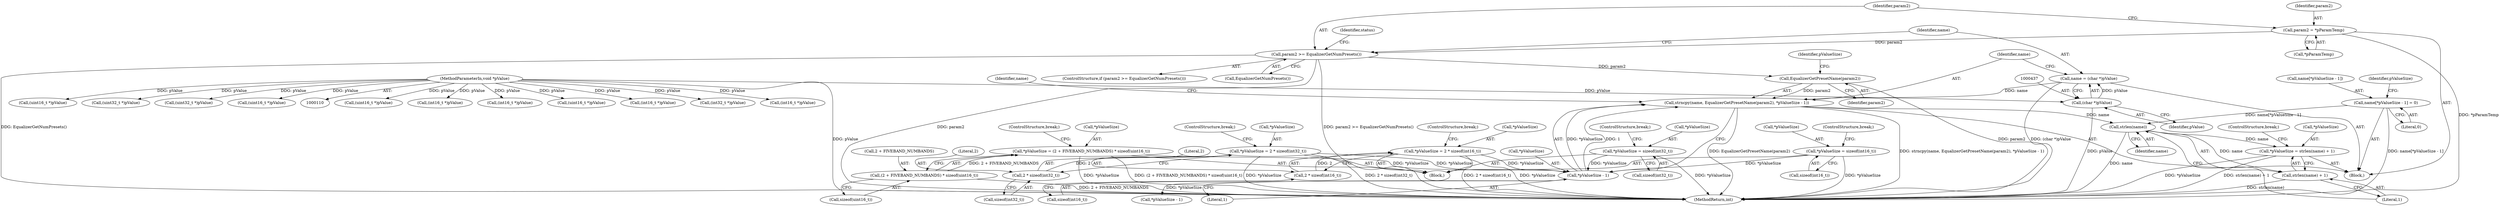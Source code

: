 digraph "0_Android_c66c43ad571ed2590dcd55a762c73c90d9744bac@API" {
"1000459" [label="(Call,strlen(name))"];
"1000439" [label="(Call,strncpy(name, EqualizerGetPresetName(param2), *pValueSize - 1))"];
"1000434" [label="(Call,name = (char *)pValue)"];
"1000436" [label="(Call,(char *)pValue)"];
"1000114" [label="(MethodParameterIn,void *pValue)"];
"1000441" [label="(Call,EqualizerGetPresetName(param2))"];
"1000425" [label="(Call,param2 >= EqualizerGetNumPresets())"];
"1000420" [label="(Call,param2 = *pParamTemp)"];
"1000443" [label="(Call,*pValueSize - 1)"];
"1000258" [label="(Call,*pValueSize = (2 + FIVEBAND_NUMBANDS) * sizeof(uint16_t))"];
"1000261" [label="(Call,(2 + FIVEBAND_NUMBANDS) * sizeof(uint16_t))"];
"1000208" [label="(Call,*pValueSize = 2 * sizeof(int32_t))"];
"1000211" [label="(Call,2 * sizeof(int32_t))"];
"1000183" [label="(Call,*pValueSize = 2 * sizeof(int16_t))"];
"1000186" [label="(Call,2 * sizeof(int16_t))"];
"1000231" [label="(Call,*pValueSize = sizeof(int32_t))"];
"1000160" [label="(Call,*pValueSize = sizeof(int16_t))"];
"1000447" [label="(Call,name[*pValueSize - 1] = 0)"];
"1000455" [label="(Call,*pValueSize = strlen(name) + 1)"];
"1000458" [label="(Call,strlen(name) + 1)"];
"1000258" [label="(Call,*pValueSize = (2 + FIVEBAND_NUMBANDS) * sizeof(uint16_t))"];
"1000420" [label="(Call,param2 = *pParamTemp)"];
"1000412" [label="(Call,(uint16_t *)pValue)"];
"1000140" [label="(Block,)"];
"1000262" [label="(Call,2 + FIVEBAND_NUMBANDS)"];
"1000457" [label="(Identifier,pValueSize)"];
"1000430" [label="(Identifier,status)"];
"1000291" [label="(Call,(int16_t *)pValue)"];
"1000236" [label="(ControlStructure,break;)"];
"1000459" [label="(Call,strlen(name))"];
"1000424" [label="(ControlStructure,if (param2 >= EqualizerGetNumPresets()))"];
"1000267" [label="(ControlStructure,break;)"];
"1000161" [label="(Call,*pValueSize)"];
"1000425" [label="(Call,param2 >= EqualizerGetNumPresets())"];
"1000190" [label="(ControlStructure,break;)"];
"1000468" [label="(Call,(int16_t *)pValue)"];
"1000435" [label="(Identifier,name)"];
"1000439" [label="(Call,strncpy(name, EqualizerGetPresetName(param2), *pValueSize - 1))"];
"1000426" [label="(Identifier,param2)"];
"1000231" [label="(Call,*pValueSize = sizeof(int32_t))"];
"1000265" [label="(Call,sizeof(uint16_t))"];
"1000442" [label="(Identifier,param2)"];
"1000187" [label="(Literal,2)"];
"1000213" [label="(Call,sizeof(int32_t))"];
"1000389" [label="(Call,(uint16_t *)pValue)"];
"1000211" [label="(Call,2 * sizeof(int32_t))"];
"1000447" [label="(Call,name[*pValueSize - 1] = 0)"];
"1000445" [label="(Identifier,pValueSize)"];
"1000215" [label="(ControlStructure,break;)"];
"1000441" [label="(Call,EqualizerGetPresetName(param2))"];
"1000322" [label="(Call,(int16_t *)pValue)"];
"1000450" [label="(Call,*pValueSize - 1)"];
"1000183" [label="(Call,*pValueSize = 2 * sizeof(int16_t))"];
"1000444" [label="(Call,*pValueSize)"];
"1000348" [label="(Call,(int32_t *)pValue)"];
"1000212" [label="(Literal,2)"];
"1000188" [label="(Call,sizeof(int16_t))"];
"1000462" [label="(ControlStructure,break;)"];
"1000443" [label="(Call,*pValueSize - 1)"];
"1000114" [label="(MethodParameterIn,void *pValue)"];
"1000434" [label="(Call,name = (char *)pValue)"];
"1000427" [label="(Call,EqualizerGetNumPresets())"];
"1000436" [label="(Call,(char *)pValue)"];
"1000422" [label="(Call,*pParamTemp)"];
"1000440" [label="(Identifier,name)"];
"1000460" [label="(Identifier,name)"];
"1000163" [label="(Call,sizeof(int16_t))"];
"1000186" [label="(Call,2 * sizeof(int16_t))"];
"1000299" [label="(Call,(int16_t *)pValue)"];
"1000421" [label="(Identifier,param2)"];
"1000160" [label="(Call,*pValueSize = sizeof(int16_t))"];
"1000461" [label="(Literal,1)"];
"1000458" [label="(Call,strlen(name) + 1)"];
"1000449" [label="(Identifier,name)"];
"1000259" [label="(Call,*pValueSize)"];
"1000448" [label="(Call,name[*pValueSize - 1])"];
"1000455" [label="(Call,*pValueSize = strlen(name) + 1)"];
"1000165" [label="(ControlStructure,break;)"];
"1000277" [label="(Block,)"];
"1000454" [label="(Literal,0)"];
"1000438" [label="(Identifier,pValue)"];
"1000281" [label="(Call,(uint16_t *)pValue)"];
"1000456" [label="(Call,*pValueSize)"];
"1000234" [label="(Call,sizeof(int32_t))"];
"1000209" [label="(Call,*pValueSize)"];
"1000446" [label="(Literal,1)"];
"1000377" [label="(Call,(uint32_t *)pValue)"];
"1000208" [label="(Call,*pValueSize = 2 * sizeof(int32_t))"];
"1000232" [label="(Call,*pValueSize)"];
"1000373" [label="(Call,(uint32_t *)pValue)"];
"1000401" [label="(Call,(uint16_t *)pValue)"];
"1000261" [label="(Call,(2 + FIVEBAND_NUMBANDS) * sizeof(uint16_t))"];
"1000522" [label="(MethodReturn,int)"];
"1000184" [label="(Call,*pValueSize)"];
"1000459" -> "1000458"  [label="AST: "];
"1000459" -> "1000460"  [label="CFG: "];
"1000460" -> "1000459"  [label="AST: "];
"1000461" -> "1000459"  [label="CFG: "];
"1000459" -> "1000522"  [label="DDG: name"];
"1000459" -> "1000455"  [label="DDG: name"];
"1000459" -> "1000458"  [label="DDG: name"];
"1000439" -> "1000459"  [label="DDG: name"];
"1000447" -> "1000459"  [label="DDG: name[*pValueSize - 1]"];
"1000439" -> "1000277"  [label="AST: "];
"1000439" -> "1000443"  [label="CFG: "];
"1000440" -> "1000439"  [label="AST: "];
"1000441" -> "1000439"  [label="AST: "];
"1000443" -> "1000439"  [label="AST: "];
"1000449" -> "1000439"  [label="CFG: "];
"1000439" -> "1000522"  [label="DDG: EqualizerGetPresetName(param2)"];
"1000439" -> "1000522"  [label="DDG: strncpy(name, EqualizerGetPresetName(param2), *pValueSize - 1)"];
"1000434" -> "1000439"  [label="DDG: name"];
"1000441" -> "1000439"  [label="DDG: param2"];
"1000443" -> "1000439"  [label="DDG: *pValueSize"];
"1000443" -> "1000439"  [label="DDG: 1"];
"1000434" -> "1000277"  [label="AST: "];
"1000434" -> "1000436"  [label="CFG: "];
"1000435" -> "1000434"  [label="AST: "];
"1000436" -> "1000434"  [label="AST: "];
"1000440" -> "1000434"  [label="CFG: "];
"1000434" -> "1000522"  [label="DDG: (char *)pValue"];
"1000436" -> "1000434"  [label="DDG: pValue"];
"1000436" -> "1000438"  [label="CFG: "];
"1000437" -> "1000436"  [label="AST: "];
"1000438" -> "1000436"  [label="AST: "];
"1000436" -> "1000522"  [label="DDG: pValue"];
"1000114" -> "1000436"  [label="DDG: pValue"];
"1000114" -> "1000110"  [label="AST: "];
"1000114" -> "1000522"  [label="DDG: pValue"];
"1000114" -> "1000281"  [label="DDG: pValue"];
"1000114" -> "1000291"  [label="DDG: pValue"];
"1000114" -> "1000299"  [label="DDG: pValue"];
"1000114" -> "1000322"  [label="DDG: pValue"];
"1000114" -> "1000348"  [label="DDG: pValue"];
"1000114" -> "1000373"  [label="DDG: pValue"];
"1000114" -> "1000377"  [label="DDG: pValue"];
"1000114" -> "1000389"  [label="DDG: pValue"];
"1000114" -> "1000401"  [label="DDG: pValue"];
"1000114" -> "1000412"  [label="DDG: pValue"];
"1000114" -> "1000468"  [label="DDG: pValue"];
"1000441" -> "1000442"  [label="CFG: "];
"1000442" -> "1000441"  [label="AST: "];
"1000445" -> "1000441"  [label="CFG: "];
"1000441" -> "1000522"  [label="DDG: param2"];
"1000425" -> "1000441"  [label="DDG: param2"];
"1000425" -> "1000424"  [label="AST: "];
"1000425" -> "1000427"  [label="CFG: "];
"1000426" -> "1000425"  [label="AST: "];
"1000427" -> "1000425"  [label="AST: "];
"1000430" -> "1000425"  [label="CFG: "];
"1000435" -> "1000425"  [label="CFG: "];
"1000425" -> "1000522"  [label="DDG: EqualizerGetNumPresets()"];
"1000425" -> "1000522"  [label="DDG: param2"];
"1000425" -> "1000522"  [label="DDG: param2 >= EqualizerGetNumPresets()"];
"1000420" -> "1000425"  [label="DDG: param2"];
"1000420" -> "1000277"  [label="AST: "];
"1000420" -> "1000422"  [label="CFG: "];
"1000421" -> "1000420"  [label="AST: "];
"1000422" -> "1000420"  [label="AST: "];
"1000426" -> "1000420"  [label="CFG: "];
"1000420" -> "1000522"  [label="DDG: *pParamTemp"];
"1000443" -> "1000446"  [label="CFG: "];
"1000444" -> "1000443"  [label="AST: "];
"1000446" -> "1000443"  [label="AST: "];
"1000258" -> "1000443"  [label="DDG: *pValueSize"];
"1000208" -> "1000443"  [label="DDG: *pValueSize"];
"1000183" -> "1000443"  [label="DDG: *pValueSize"];
"1000231" -> "1000443"  [label="DDG: *pValueSize"];
"1000160" -> "1000443"  [label="DDG: *pValueSize"];
"1000443" -> "1000450"  [label="DDG: *pValueSize"];
"1000258" -> "1000140"  [label="AST: "];
"1000258" -> "1000261"  [label="CFG: "];
"1000259" -> "1000258"  [label="AST: "];
"1000261" -> "1000258"  [label="AST: "];
"1000267" -> "1000258"  [label="CFG: "];
"1000258" -> "1000522"  [label="DDG: *pValueSize"];
"1000258" -> "1000522"  [label="DDG: (2 + FIVEBAND_NUMBANDS) * sizeof(uint16_t)"];
"1000261" -> "1000258"  [label="DDG: 2 + FIVEBAND_NUMBANDS"];
"1000261" -> "1000265"  [label="CFG: "];
"1000262" -> "1000261"  [label="AST: "];
"1000265" -> "1000261"  [label="AST: "];
"1000261" -> "1000522"  [label="DDG: 2 + FIVEBAND_NUMBANDS"];
"1000208" -> "1000140"  [label="AST: "];
"1000208" -> "1000211"  [label="CFG: "];
"1000209" -> "1000208"  [label="AST: "];
"1000211" -> "1000208"  [label="AST: "];
"1000215" -> "1000208"  [label="CFG: "];
"1000208" -> "1000522"  [label="DDG: *pValueSize"];
"1000208" -> "1000522"  [label="DDG: 2 * sizeof(int32_t)"];
"1000211" -> "1000208"  [label="DDG: 2"];
"1000211" -> "1000213"  [label="CFG: "];
"1000212" -> "1000211"  [label="AST: "];
"1000213" -> "1000211"  [label="AST: "];
"1000183" -> "1000140"  [label="AST: "];
"1000183" -> "1000186"  [label="CFG: "];
"1000184" -> "1000183"  [label="AST: "];
"1000186" -> "1000183"  [label="AST: "];
"1000190" -> "1000183"  [label="CFG: "];
"1000183" -> "1000522"  [label="DDG: 2 * sizeof(int16_t)"];
"1000183" -> "1000522"  [label="DDG: *pValueSize"];
"1000186" -> "1000183"  [label="DDG: 2"];
"1000186" -> "1000188"  [label="CFG: "];
"1000187" -> "1000186"  [label="AST: "];
"1000188" -> "1000186"  [label="AST: "];
"1000231" -> "1000140"  [label="AST: "];
"1000231" -> "1000234"  [label="CFG: "];
"1000232" -> "1000231"  [label="AST: "];
"1000234" -> "1000231"  [label="AST: "];
"1000236" -> "1000231"  [label="CFG: "];
"1000231" -> "1000522"  [label="DDG: *pValueSize"];
"1000160" -> "1000140"  [label="AST: "];
"1000160" -> "1000163"  [label="CFG: "];
"1000161" -> "1000160"  [label="AST: "];
"1000163" -> "1000160"  [label="AST: "];
"1000165" -> "1000160"  [label="CFG: "];
"1000160" -> "1000522"  [label="DDG: *pValueSize"];
"1000447" -> "1000277"  [label="AST: "];
"1000447" -> "1000454"  [label="CFG: "];
"1000448" -> "1000447"  [label="AST: "];
"1000454" -> "1000447"  [label="AST: "];
"1000457" -> "1000447"  [label="CFG: "];
"1000447" -> "1000522"  [label="DDG: name[*pValueSize - 1]"];
"1000455" -> "1000277"  [label="AST: "];
"1000455" -> "1000458"  [label="CFG: "];
"1000456" -> "1000455"  [label="AST: "];
"1000458" -> "1000455"  [label="AST: "];
"1000462" -> "1000455"  [label="CFG: "];
"1000455" -> "1000522"  [label="DDG: strlen(name) + 1"];
"1000455" -> "1000522"  [label="DDG: *pValueSize"];
"1000458" -> "1000461"  [label="CFG: "];
"1000461" -> "1000458"  [label="AST: "];
"1000458" -> "1000522"  [label="DDG: strlen(name)"];
}
